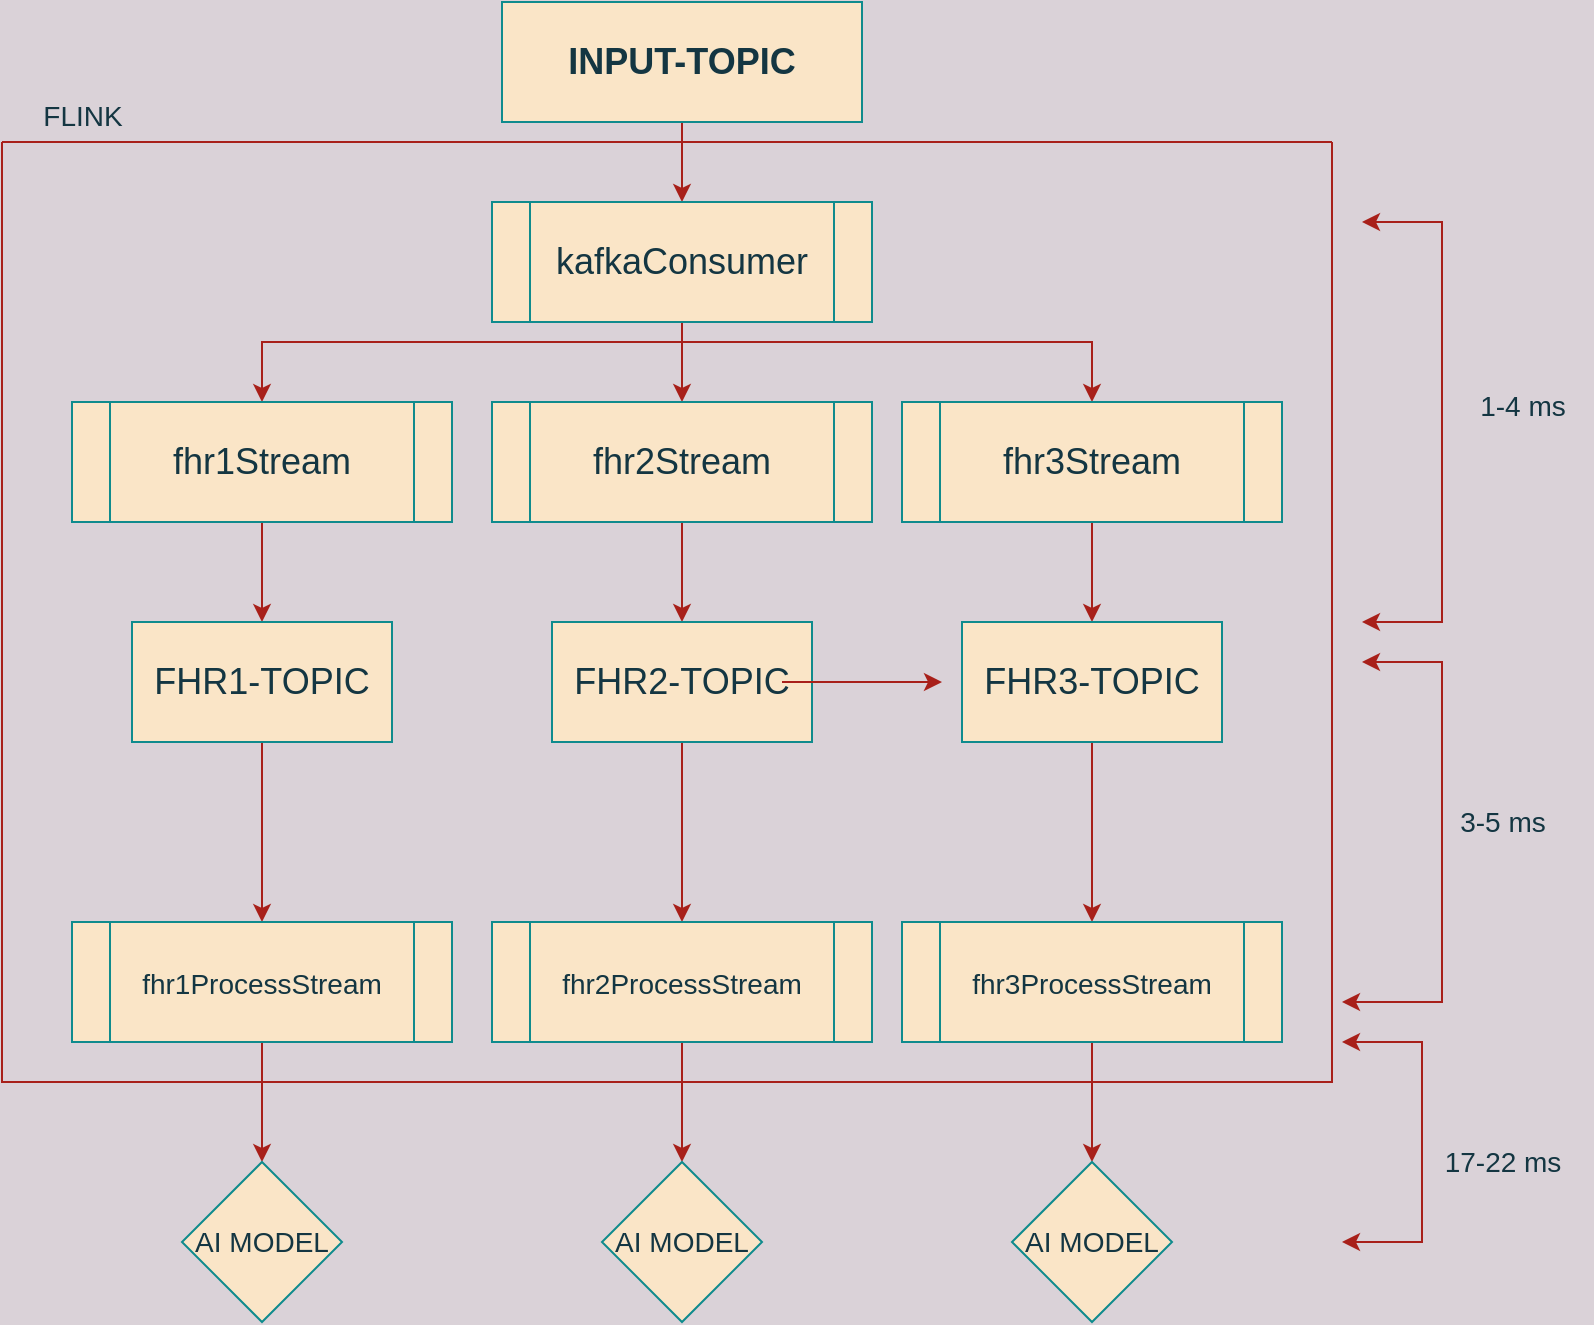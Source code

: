 <mxfile version="20.6.2" type="github">
  <diagram id="prtHgNgQTEPvFCAcTncT" name="Page-1">
    <mxGraphModel dx="1038" dy="564" grid="1" gridSize="10" guides="1" tooltips="1" connect="1" arrows="1" fold="1" page="1" pageScale="1" pageWidth="827" pageHeight="1169" background="#DAD2D8" math="0" shadow="0">
      <root>
        <mxCell id="0" />
        <mxCell id="1" parent="0" />
        <mxCell id="7FiAT7_QHWTsFsp25S6e-5" style="edgeStyle=orthogonalEdgeStyle;rounded=0;orthogonalLoop=1;jettySize=auto;html=1;fontSize=18;entryX=0.5;entryY=0;entryDx=0;entryDy=0;labelBackgroundColor=#DAD2D8;strokeColor=#A8201A;fontColor=#143642;" edge="1" parent="1" source="7FiAT7_QHWTsFsp25S6e-1" target="7FiAT7_QHWTsFsp25S6e-6">
          <mxGeometry relative="1" as="geometry">
            <mxPoint x="370" y="100" as="targetPoint" />
            <Array as="points">
              <mxPoint x="370" y="120" />
            </Array>
          </mxGeometry>
        </mxCell>
        <mxCell id="7FiAT7_QHWTsFsp25S6e-1" value="&lt;font style=&quot;font-size: 18px;&quot;&gt;&lt;b&gt;INPUT-TOPIC&lt;/b&gt;&lt;/font&gt;" style="rounded=0;whiteSpace=wrap;html=1;fillColor=#FAE5C7;strokeColor=#0F8B8D;fontColor=#143642;" vertex="1" parent="1">
          <mxGeometry x="280" y="20" width="180" height="60" as="geometry" />
        </mxCell>
        <mxCell id="7FiAT7_QHWTsFsp25S6e-8" style="edgeStyle=orthogonalEdgeStyle;rounded=0;orthogonalLoop=1;jettySize=auto;html=1;fontSize=18;labelBackgroundColor=#DAD2D8;strokeColor=#A8201A;fontColor=#143642;" edge="1" parent="1" source="7FiAT7_QHWTsFsp25S6e-6" target="7FiAT7_QHWTsFsp25S6e-7">
          <mxGeometry relative="1" as="geometry">
            <Array as="points">
              <mxPoint x="370" y="190" />
              <mxPoint x="160" y="190" />
            </Array>
          </mxGeometry>
        </mxCell>
        <mxCell id="7FiAT7_QHWTsFsp25S6e-10" style="edgeStyle=orthogonalEdgeStyle;rounded=0;orthogonalLoop=1;jettySize=auto;html=1;exitX=0.5;exitY=1;exitDx=0;exitDy=0;fontSize=18;labelBackgroundColor=#DAD2D8;strokeColor=#A8201A;fontColor=#143642;" edge="1" parent="1" source="7FiAT7_QHWTsFsp25S6e-6" target="7FiAT7_QHWTsFsp25S6e-9">
          <mxGeometry relative="1" as="geometry" />
        </mxCell>
        <mxCell id="7FiAT7_QHWTsFsp25S6e-12" style="edgeStyle=orthogonalEdgeStyle;rounded=0;orthogonalLoop=1;jettySize=auto;html=1;exitX=0.5;exitY=1;exitDx=0;exitDy=0;fontSize=18;labelBackgroundColor=#DAD2D8;strokeColor=#A8201A;fontColor=#143642;" edge="1" parent="1" source="7FiAT7_QHWTsFsp25S6e-6" target="7FiAT7_QHWTsFsp25S6e-11">
          <mxGeometry relative="1" as="geometry">
            <Array as="points">
              <mxPoint x="370" y="190" />
              <mxPoint x="575" y="190" />
            </Array>
          </mxGeometry>
        </mxCell>
        <mxCell id="7FiAT7_QHWTsFsp25S6e-6" value="kafkaConsumer" style="shape=process;whiteSpace=wrap;html=1;backgroundOutline=1;fontSize=18;fillColor=#FAE5C7;strokeColor=#0F8B8D;fontColor=#143642;" vertex="1" parent="1">
          <mxGeometry x="275" y="120" width="190" height="60" as="geometry" />
        </mxCell>
        <mxCell id="7FiAT7_QHWTsFsp25S6e-14" style="edgeStyle=orthogonalEdgeStyle;rounded=0;orthogonalLoop=1;jettySize=auto;html=1;exitX=0.5;exitY=1;exitDx=0;exitDy=0;fontSize=18;entryX=0.5;entryY=0;entryDx=0;entryDy=0;labelBackgroundColor=#DAD2D8;strokeColor=#A8201A;fontColor=#143642;" edge="1" parent="1" source="7FiAT7_QHWTsFsp25S6e-7" target="7FiAT7_QHWTsFsp25S6e-15">
          <mxGeometry relative="1" as="geometry">
            <mxPoint x="160" y="310" as="targetPoint" />
          </mxGeometry>
        </mxCell>
        <mxCell id="7FiAT7_QHWTsFsp25S6e-7" value="fhr1Stream" style="shape=process;whiteSpace=wrap;html=1;backgroundOutline=1;fontSize=18;fillColor=#FAE5C7;strokeColor=#0F8B8D;fontColor=#143642;" vertex="1" parent="1">
          <mxGeometry x="65" y="220" width="190" height="60" as="geometry" />
        </mxCell>
        <mxCell id="7FiAT7_QHWTsFsp25S6e-18" style="edgeStyle=orthogonalEdgeStyle;rounded=0;orthogonalLoop=1;jettySize=auto;html=1;exitX=0.5;exitY=1;exitDx=0;exitDy=0;fontSize=18;labelBackgroundColor=#DAD2D8;strokeColor=#A8201A;fontColor=#143642;" edge="1" parent="1" source="7FiAT7_QHWTsFsp25S6e-9">
          <mxGeometry relative="1" as="geometry">
            <mxPoint x="370" y="330" as="targetPoint" />
          </mxGeometry>
        </mxCell>
        <mxCell id="7FiAT7_QHWTsFsp25S6e-9" value="fhr2Stream" style="shape=process;whiteSpace=wrap;html=1;backgroundOutline=1;fontSize=18;fillColor=#FAE5C7;strokeColor=#0F8B8D;fontColor=#143642;" vertex="1" parent="1">
          <mxGeometry x="275" y="220" width="190" height="60" as="geometry" />
        </mxCell>
        <mxCell id="7FiAT7_QHWTsFsp25S6e-21" style="edgeStyle=orthogonalEdgeStyle;rounded=0;orthogonalLoop=1;jettySize=auto;html=1;exitX=0.5;exitY=1;exitDx=0;exitDy=0;entryX=0.5;entryY=0;entryDx=0;entryDy=0;fontSize=18;labelBackgroundColor=#DAD2D8;strokeColor=#A8201A;fontColor=#143642;" edge="1" parent="1" source="7FiAT7_QHWTsFsp25S6e-11" target="7FiAT7_QHWTsFsp25S6e-20">
          <mxGeometry relative="1" as="geometry" />
        </mxCell>
        <mxCell id="7FiAT7_QHWTsFsp25S6e-11" value="fhr3Stream" style="shape=process;whiteSpace=wrap;html=1;backgroundOutline=1;fontSize=18;fillColor=#FAE5C7;strokeColor=#0F8B8D;fontColor=#143642;" vertex="1" parent="1">
          <mxGeometry x="480" y="220" width="190" height="60" as="geometry" />
        </mxCell>
        <mxCell id="7FiAT7_QHWTsFsp25S6e-25" style="edgeStyle=orthogonalEdgeStyle;rounded=0;orthogonalLoop=1;jettySize=auto;html=1;exitX=0.5;exitY=1;exitDx=0;exitDy=0;entryX=0.5;entryY=0;entryDx=0;entryDy=0;fontSize=18;labelBackgroundColor=#DAD2D8;strokeColor=#A8201A;fontColor=#143642;" edge="1" parent="1" source="7FiAT7_QHWTsFsp25S6e-15" target="7FiAT7_QHWTsFsp25S6e-22">
          <mxGeometry relative="1" as="geometry" />
        </mxCell>
        <mxCell id="7FiAT7_QHWTsFsp25S6e-15" value="FHR1-TOPIC" style="rounded=0;whiteSpace=wrap;html=1;fontSize=18;fillColor=#FAE5C7;strokeColor=#0F8B8D;fontColor=#143642;" vertex="1" parent="1">
          <mxGeometry x="95" y="330" width="130" height="60" as="geometry" />
        </mxCell>
        <mxCell id="7FiAT7_QHWTsFsp25S6e-28" style="edgeStyle=orthogonalEdgeStyle;rounded=0;orthogonalLoop=1;jettySize=auto;html=1;exitX=0.5;exitY=1;exitDx=0;exitDy=0;entryX=0.5;entryY=0;entryDx=0;entryDy=0;fontSize=18;labelBackgroundColor=#DAD2D8;strokeColor=#A8201A;fontColor=#143642;" edge="1" parent="1" source="7FiAT7_QHWTsFsp25S6e-19" target="7FiAT7_QHWTsFsp25S6e-23">
          <mxGeometry relative="1" as="geometry" />
        </mxCell>
        <mxCell id="7FiAT7_QHWTsFsp25S6e-19" value="FHR2-TOPIC" style="rounded=0;whiteSpace=wrap;html=1;fontSize=18;fillColor=#FAE5C7;strokeColor=#0F8B8D;fontColor=#143642;" vertex="1" parent="1">
          <mxGeometry x="305" y="330" width="130" height="60" as="geometry" />
        </mxCell>
        <mxCell id="7FiAT7_QHWTsFsp25S6e-29" style="edgeStyle=orthogonalEdgeStyle;rounded=0;orthogonalLoop=1;jettySize=auto;html=1;exitX=0.5;exitY=1;exitDx=0;exitDy=0;fontSize=18;labelBackgroundColor=#DAD2D8;strokeColor=#A8201A;fontColor=#143642;" edge="1" parent="1" source="7FiAT7_QHWTsFsp25S6e-20" target="7FiAT7_QHWTsFsp25S6e-24">
          <mxGeometry relative="1" as="geometry" />
        </mxCell>
        <mxCell id="7FiAT7_QHWTsFsp25S6e-20" value="FHR3-TOPIC" style="rounded=0;whiteSpace=wrap;html=1;fontSize=18;fillColor=#FAE5C7;strokeColor=#0F8B8D;fontColor=#143642;" vertex="1" parent="1">
          <mxGeometry x="510" y="330" width="130" height="60" as="geometry" />
        </mxCell>
        <mxCell id="7FiAT7_QHWTsFsp25S6e-36" style="edgeStyle=orthogonalEdgeStyle;rounded=0;orthogonalLoop=1;jettySize=auto;html=1;exitX=0.5;exitY=1;exitDx=0;exitDy=0;entryX=0.5;entryY=0;entryDx=0;entryDy=0;fontSize=14;labelBackgroundColor=#DAD2D8;strokeColor=#A8201A;fontColor=#143642;" edge="1" parent="1" source="7FiAT7_QHWTsFsp25S6e-22" target="7FiAT7_QHWTsFsp25S6e-30">
          <mxGeometry relative="1" as="geometry" />
        </mxCell>
        <mxCell id="7FiAT7_QHWTsFsp25S6e-22" value="&lt;font style=&quot;font-size: 14px;&quot;&gt;fhr1ProcessStream&lt;/font&gt;" style="shape=process;whiteSpace=wrap;html=1;backgroundOutline=1;fontSize=18;fillColor=#FAE5C7;strokeColor=#0F8B8D;fontColor=#143642;" vertex="1" parent="1">
          <mxGeometry x="65" y="480" width="190" height="60" as="geometry" />
        </mxCell>
        <mxCell id="7FiAT7_QHWTsFsp25S6e-37" style="edgeStyle=orthogonalEdgeStyle;rounded=0;orthogonalLoop=1;jettySize=auto;html=1;exitX=0.5;exitY=1;exitDx=0;exitDy=0;entryX=0.5;entryY=0;entryDx=0;entryDy=0;fontSize=14;labelBackgroundColor=#DAD2D8;strokeColor=#A8201A;fontColor=#143642;" edge="1" parent="1" source="7FiAT7_QHWTsFsp25S6e-23" target="7FiAT7_QHWTsFsp25S6e-33">
          <mxGeometry relative="1" as="geometry" />
        </mxCell>
        <mxCell id="7FiAT7_QHWTsFsp25S6e-23" value="&lt;font style=&quot;font-size: 14px;&quot;&gt;fhr2ProcessStream&lt;/font&gt;" style="shape=process;whiteSpace=wrap;html=1;backgroundOutline=1;fontSize=18;fillColor=#FAE5C7;strokeColor=#0F8B8D;fontColor=#143642;" vertex="1" parent="1">
          <mxGeometry x="275" y="480" width="190" height="60" as="geometry" />
        </mxCell>
        <mxCell id="7FiAT7_QHWTsFsp25S6e-38" style="edgeStyle=orthogonalEdgeStyle;rounded=0;orthogonalLoop=1;jettySize=auto;html=1;exitX=0.5;exitY=1;exitDx=0;exitDy=0;fontSize=14;labelBackgroundColor=#DAD2D8;strokeColor=#A8201A;fontColor=#143642;" edge="1" parent="1" source="7FiAT7_QHWTsFsp25S6e-24" target="7FiAT7_QHWTsFsp25S6e-34">
          <mxGeometry relative="1" as="geometry" />
        </mxCell>
        <mxCell id="7FiAT7_QHWTsFsp25S6e-24" value="&lt;font style=&quot;font-size: 14px;&quot;&gt;fhr3ProcessStream&lt;/font&gt;" style="shape=process;whiteSpace=wrap;html=1;backgroundOutline=1;fontSize=18;fillColor=#FAE5C7;strokeColor=#0F8B8D;fontColor=#143642;" vertex="1" parent="1">
          <mxGeometry x="480" y="480" width="190" height="60" as="geometry" />
        </mxCell>
        <mxCell id="7FiAT7_QHWTsFsp25S6e-30" value="AI MODEL" style="rhombus;whiteSpace=wrap;html=1;fontSize=14;fillColor=#FAE5C7;strokeColor=#0F8B8D;fontColor=#143642;" vertex="1" parent="1">
          <mxGeometry x="120" y="600" width="80" height="80" as="geometry" />
        </mxCell>
        <mxCell id="7FiAT7_QHWTsFsp25S6e-33" value="AI MODEL" style="rhombus;whiteSpace=wrap;html=1;fontSize=14;fillColor=#FAE5C7;strokeColor=#0F8B8D;fontColor=#143642;" vertex="1" parent="1">
          <mxGeometry x="330" y="600" width="80" height="80" as="geometry" />
        </mxCell>
        <mxCell id="7FiAT7_QHWTsFsp25S6e-34" value="AI MODEL" style="rhombus;whiteSpace=wrap;html=1;fontSize=14;fillColor=#FAE5C7;strokeColor=#0F8B8D;fontColor=#143642;" vertex="1" parent="1">
          <mxGeometry x="535" y="600" width="80" height="80" as="geometry" />
        </mxCell>
        <mxCell id="7FiAT7_QHWTsFsp25S6e-42" value="" style="edgeStyle=none;orthogonalLoop=1;jettySize=auto;html=1;rounded=0;fontSize=14;labelBackgroundColor=#DAD2D8;strokeColor=#A8201A;fontColor=#143642;" edge="1" parent="1">
          <mxGeometry width="80" relative="1" as="geometry">
            <mxPoint x="420" y="360" as="sourcePoint" />
            <mxPoint x="500" y="360" as="targetPoint" />
            <Array as="points" />
          </mxGeometry>
        </mxCell>
        <mxCell id="7FiAT7_QHWTsFsp25S6e-48" value="" style="group;fontColor=#143642;" vertex="1" connectable="0" parent="1">
          <mxGeometry x="30" y="90" width="665" height="470" as="geometry" />
        </mxCell>
        <mxCell id="7FiAT7_QHWTsFsp25S6e-45" value="" style="endArrow=none;html=1;rounded=0;fontSize=14;labelBackgroundColor=#DAD2D8;strokeColor=#A8201A;fontColor=#143642;" edge="1" parent="7FiAT7_QHWTsFsp25S6e-48">
          <mxGeometry width="50" height="50" relative="1" as="geometry">
            <mxPoint as="sourcePoint" />
            <mxPoint x="665" as="targetPoint" />
            <Array as="points">
              <mxPoint y="470" />
              <mxPoint x="665" y="470" />
            </Array>
          </mxGeometry>
        </mxCell>
        <mxCell id="7FiAT7_QHWTsFsp25S6e-46" value="" style="endArrow=none;html=1;rounded=0;fontSize=14;labelBackgroundColor=#DAD2D8;strokeColor=#A8201A;fontColor=#143642;" edge="1" parent="7FiAT7_QHWTsFsp25S6e-48">
          <mxGeometry width="50" height="50" relative="1" as="geometry">
            <mxPoint as="sourcePoint" />
            <mxPoint x="665" as="targetPoint" />
          </mxGeometry>
        </mxCell>
        <mxCell id="7FiAT7_QHWTsFsp25S6e-49" value="&lt;div&gt;FLINK&lt;/div&gt;&lt;div&gt;&lt;br&gt;&lt;/div&gt;" style="text;html=1;align=center;verticalAlign=middle;resizable=0;points=[];autosize=1;strokeColor=none;fillColor=none;fontSize=14;fontColor=#143642;" vertex="1" parent="1">
          <mxGeometry x="40" y="60" width="60" height="50" as="geometry" />
        </mxCell>
        <mxCell id="7FiAT7_QHWTsFsp25S6e-50" value="" style="endArrow=classic;startArrow=classic;html=1;rounded=0;fontSize=14;labelBackgroundColor=#DAD2D8;strokeColor=#A8201A;fontColor=#143642;" edge="1" parent="1">
          <mxGeometry width="50" height="50" relative="1" as="geometry">
            <mxPoint x="710" y="330" as="sourcePoint" />
            <mxPoint x="710" y="130" as="targetPoint" />
            <Array as="points">
              <mxPoint x="750" y="330" />
              <mxPoint x="750" y="130" />
            </Array>
          </mxGeometry>
        </mxCell>
        <mxCell id="7FiAT7_QHWTsFsp25S6e-51" value="&lt;div&gt;1-4 ms&lt;/div&gt;&lt;div&gt;&lt;br&gt;&lt;/div&gt;" style="text;html=1;align=center;verticalAlign=middle;resizable=0;points=[];autosize=1;strokeColor=none;fillColor=none;fontSize=14;fontColor=#143642;" vertex="1" parent="1">
          <mxGeometry x="755" y="205" width="70" height="50" as="geometry" />
        </mxCell>
        <mxCell id="7FiAT7_QHWTsFsp25S6e-52" value="" style="endArrow=classic;startArrow=classic;html=1;rounded=0;fontSize=14;labelBackgroundColor=#DAD2D8;strokeColor=#A8201A;fontColor=#143642;" edge="1" parent="1">
          <mxGeometry width="50" height="50" relative="1" as="geometry">
            <mxPoint x="700" y="520" as="sourcePoint" />
            <mxPoint x="710" y="350" as="targetPoint" />
            <Array as="points">
              <mxPoint x="750" y="520" />
              <mxPoint x="750" y="350" />
            </Array>
          </mxGeometry>
        </mxCell>
        <mxCell id="7FiAT7_QHWTsFsp25S6e-53" value="3-5 ms" style="text;html=1;align=center;verticalAlign=middle;resizable=0;points=[];autosize=1;strokeColor=none;fillColor=none;fontSize=14;fontColor=#143642;" vertex="1" parent="1">
          <mxGeometry x="745" y="415" width="70" height="30" as="geometry" />
        </mxCell>
        <mxCell id="7FiAT7_QHWTsFsp25S6e-54" value="" style="endArrow=classic;startArrow=classic;html=1;rounded=0;fontSize=14;labelBackgroundColor=#DAD2D8;strokeColor=#A8201A;fontColor=#143642;" edge="1" parent="1">
          <mxGeometry width="50" height="50" relative="1" as="geometry">
            <mxPoint x="700" y="640" as="sourcePoint" />
            <mxPoint x="700" y="540" as="targetPoint" />
            <Array as="points">
              <mxPoint x="740" y="640" />
              <mxPoint x="740" y="540" />
            </Array>
          </mxGeometry>
        </mxCell>
        <mxCell id="7FiAT7_QHWTsFsp25S6e-55" value="&lt;div&gt;17-22 ms&lt;/div&gt;" style="text;html=1;align=center;verticalAlign=middle;resizable=0;points=[];autosize=1;strokeColor=none;fillColor=none;fontSize=14;fontColor=#143642;" vertex="1" parent="1">
          <mxGeometry x="740" y="585" width="80" height="30" as="geometry" />
        </mxCell>
      </root>
    </mxGraphModel>
  </diagram>
</mxfile>
